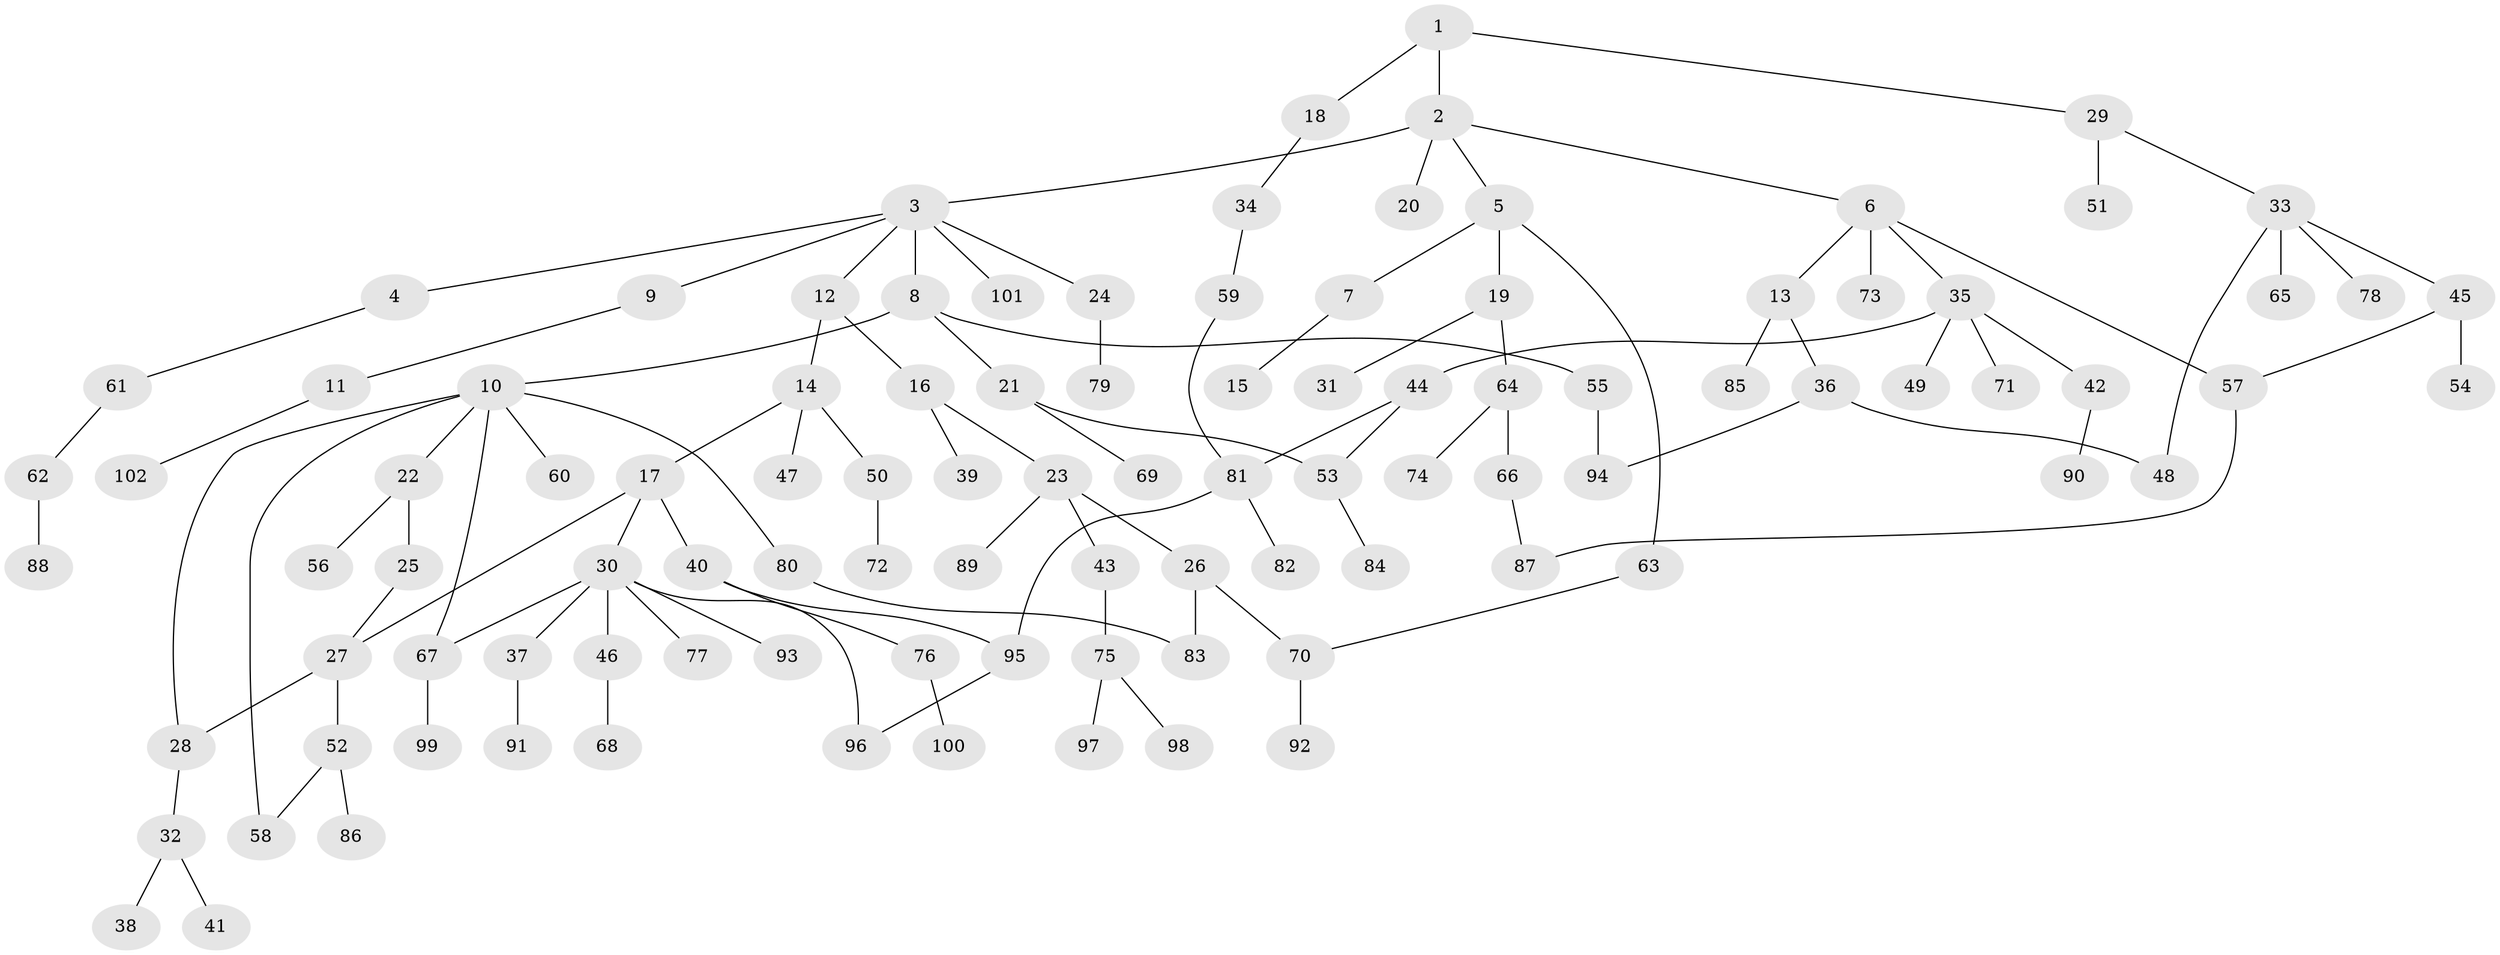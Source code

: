 // coarse degree distribution, {14: 0.029411764705882353, 11: 0.029411764705882353, 1: 0.5882352941176471, 7: 0.029411764705882353, 2: 0.20588235294117646, 10: 0.029411764705882353, 3: 0.058823529411764705, 4: 0.029411764705882353}
// Generated by graph-tools (version 1.1) at 2025/16/03/04/25 18:16:56]
// undirected, 102 vertices, 115 edges
graph export_dot {
graph [start="1"]
  node [color=gray90,style=filled];
  1;
  2;
  3;
  4;
  5;
  6;
  7;
  8;
  9;
  10;
  11;
  12;
  13;
  14;
  15;
  16;
  17;
  18;
  19;
  20;
  21;
  22;
  23;
  24;
  25;
  26;
  27;
  28;
  29;
  30;
  31;
  32;
  33;
  34;
  35;
  36;
  37;
  38;
  39;
  40;
  41;
  42;
  43;
  44;
  45;
  46;
  47;
  48;
  49;
  50;
  51;
  52;
  53;
  54;
  55;
  56;
  57;
  58;
  59;
  60;
  61;
  62;
  63;
  64;
  65;
  66;
  67;
  68;
  69;
  70;
  71;
  72;
  73;
  74;
  75;
  76;
  77;
  78;
  79;
  80;
  81;
  82;
  83;
  84;
  85;
  86;
  87;
  88;
  89;
  90;
  91;
  92;
  93;
  94;
  95;
  96;
  97;
  98;
  99;
  100;
  101;
  102;
  1 -- 2;
  1 -- 18;
  1 -- 29;
  2 -- 3;
  2 -- 5;
  2 -- 6;
  2 -- 20;
  3 -- 4;
  3 -- 8;
  3 -- 9;
  3 -- 12;
  3 -- 24;
  3 -- 101;
  4 -- 61;
  5 -- 7;
  5 -- 19;
  5 -- 63;
  6 -- 13;
  6 -- 35;
  6 -- 57;
  6 -- 73;
  7 -- 15;
  8 -- 10;
  8 -- 21;
  8 -- 55;
  9 -- 11;
  10 -- 22;
  10 -- 28;
  10 -- 58;
  10 -- 60;
  10 -- 67;
  10 -- 80;
  11 -- 102;
  12 -- 14;
  12 -- 16;
  13 -- 36;
  13 -- 85;
  14 -- 17;
  14 -- 47;
  14 -- 50;
  16 -- 23;
  16 -- 39;
  17 -- 27;
  17 -- 30;
  17 -- 40;
  18 -- 34;
  19 -- 31;
  19 -- 64;
  21 -- 53;
  21 -- 69;
  22 -- 25;
  22 -- 56;
  23 -- 26;
  23 -- 43;
  23 -- 89;
  24 -- 79;
  25 -- 27;
  26 -- 70;
  26 -- 83;
  27 -- 52;
  27 -- 28;
  28 -- 32;
  29 -- 33;
  29 -- 51;
  30 -- 37;
  30 -- 46;
  30 -- 77;
  30 -- 93;
  30 -- 96;
  30 -- 67;
  32 -- 38;
  32 -- 41;
  33 -- 45;
  33 -- 48;
  33 -- 65;
  33 -- 78;
  34 -- 59;
  35 -- 42;
  35 -- 44;
  35 -- 49;
  35 -- 71;
  36 -- 48;
  36 -- 94;
  37 -- 91;
  40 -- 76;
  40 -- 95;
  42 -- 90;
  43 -- 75;
  44 -- 81;
  44 -- 53;
  45 -- 54;
  45 -- 57;
  46 -- 68;
  50 -- 72;
  52 -- 86;
  52 -- 58;
  53 -- 84;
  55 -- 94;
  57 -- 87;
  59 -- 81;
  61 -- 62;
  62 -- 88;
  63 -- 70;
  64 -- 66;
  64 -- 74;
  66 -- 87;
  67 -- 99;
  70 -- 92;
  75 -- 97;
  75 -- 98;
  76 -- 100;
  80 -- 83;
  81 -- 82;
  81 -- 95;
  95 -- 96;
}
